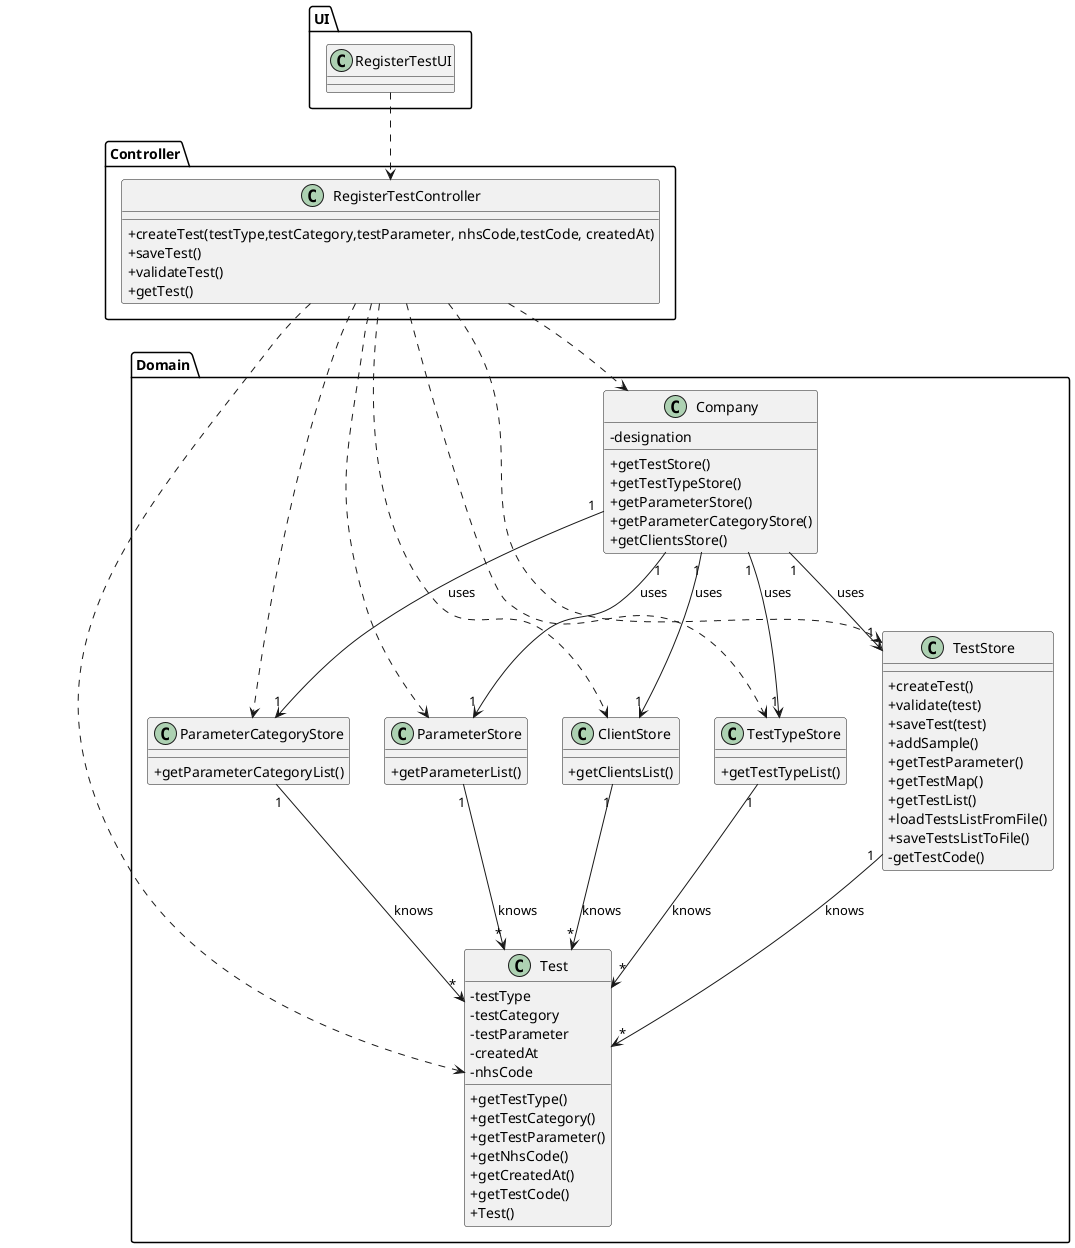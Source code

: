 @startuml
skinparam classAttributeIconSize 0

package UI {
class RegisterTestUI {
}
}

package Controller{
class RegisterTestController {
  +createTest(testType,testCategory,testParameter, nhsCode,testCode, createdAt)
  +saveTest()
  +validateTest()
  +getTest()
}
}

package Domain {

class Test {
  -testType
  -testCategory
  -testParameter
  -createdAt
  -nhsCode
  +getTestType()
  +getTestCategory()
  +getTestParameter()
  +getNhsCode()
  +getCreatedAt()
  +getTestCode()
  +Test()
}


class TestStore{
   +createTest()
   +validate(test)
   +saveTest(test)
    +addSample()
   +getTestParameter()
   +getTestMap()
   +getTestList()
   +loadTestsListFromFile()
   +saveTestsListToFile()
   -getTestCode()
}

class TestTypeStore{
   +getTestTypeList()

}

class ParameterStore{
   +getParameterList()

}
class ParameterCategoryStore{
   +getParameterCategoryList()

}
class ClientStore{
   +getClientsList()

}


class Company{
   -designation
   +getTestStore()
   +getTestTypeStore()
   +getParameterStore()
    +getParameterCategoryStore()
    +getClientsStore()
}
}

RegisterTestUI ..> RegisterTestController
RegisterTestController ..> Test
RegisterTestController ..>Company
Company "1" --> "1" TestStore : uses
Company "1" --> "1" TestTypeStore : uses
Company "1" --> "1" ParameterStore : uses
Company "1" --> "1" ParameterCategoryStore : uses
Company "1" --> "1" ClientStore : uses
RegisterTestController ..> TestStore
RegisterTestController ..> TestTypeStore
RegisterTestController ..> ParameterStore
RegisterTestController ..> ParameterCategoryStore
RegisterTestController ..> ClientStore
TestStore"1" --> "*" Test: knows
TestTypeStore"1" --> "*" Test: knows
ParameterStore"1" --> "*" Test: knows
ParameterCategoryStore"1" --> "*" Test: knows
ClientStore "1" --> "*" Test: knows
@enduml